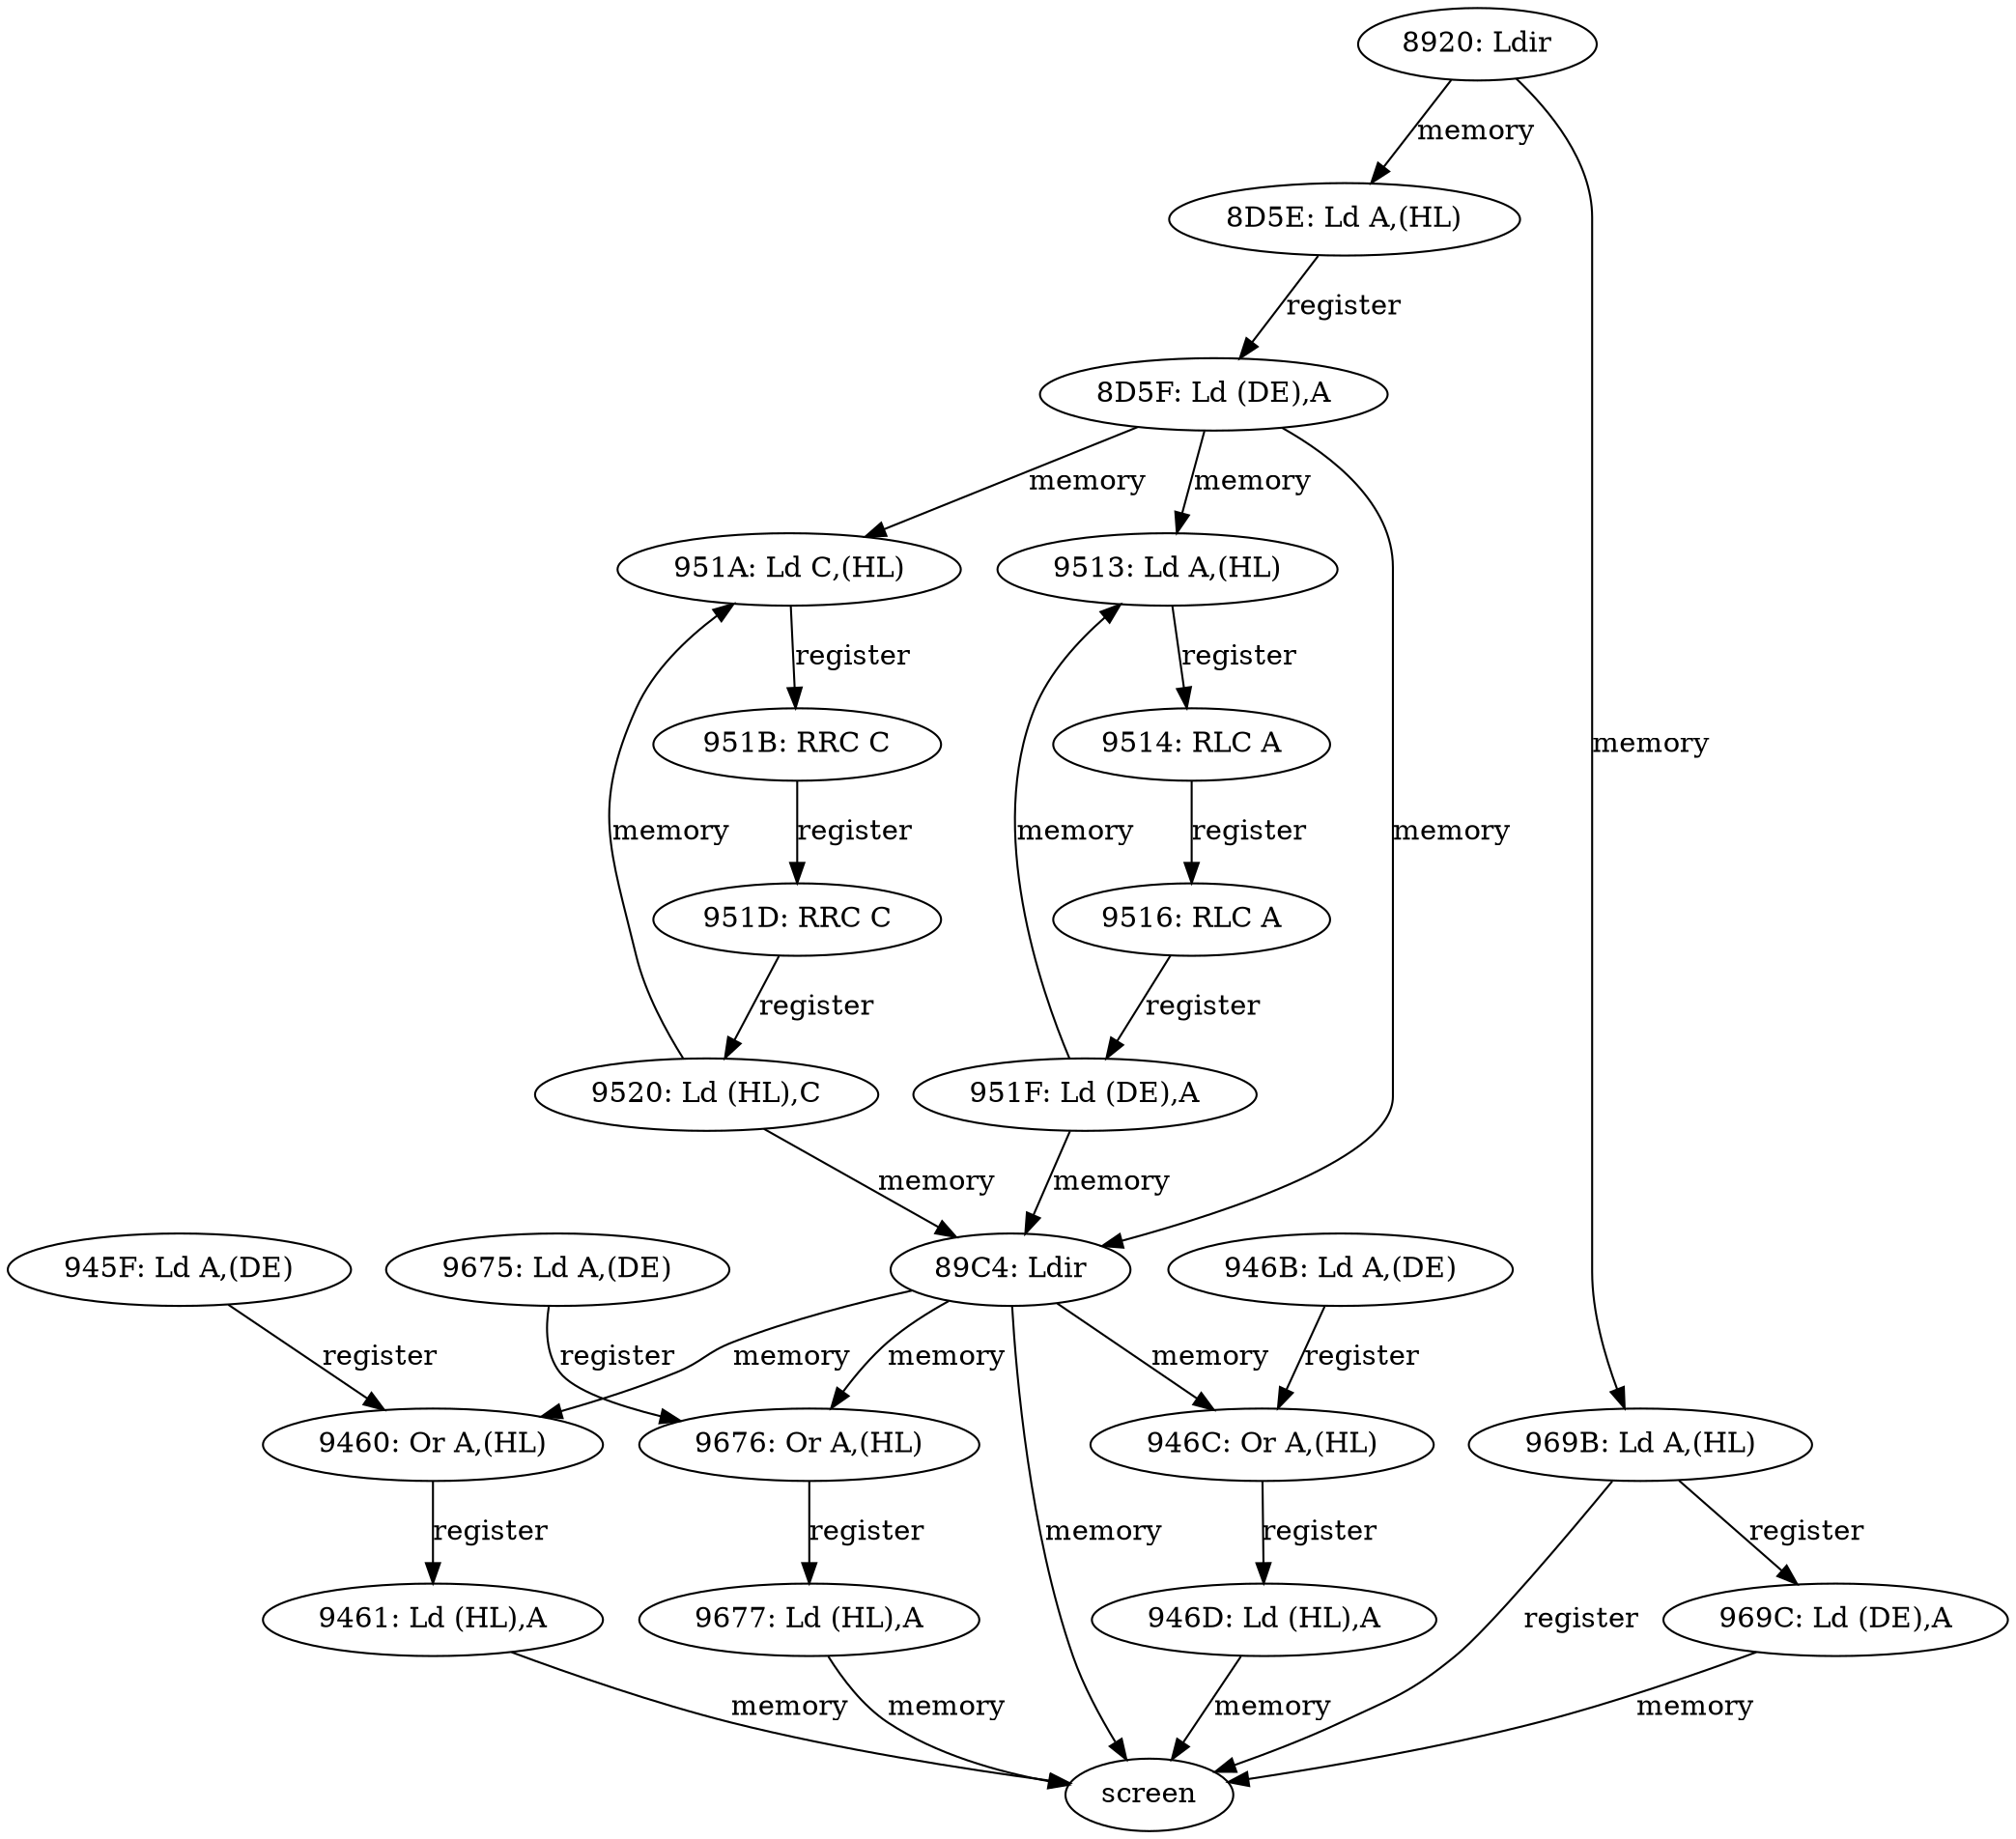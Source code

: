 strict digraph G {
  1 [ label="8920: Ldir" ];
  2 [ label="8D5E: Ld A,(HL)" ];
  3 [ label="8D5F: Ld (DE),A" ];
  4 [ label="89C4: Ldir" ];
  5 [ label="screen" ];
  6 [ label="9676: Or A,(HL)" ];
  7 [ label="9675: Ld A,(DE)" ];
  8 [ label="9677: Ld (HL),A" ];
  9 [ label="969B: Ld A,(HL)" ];
  10 [ label="969C: Ld (DE),A" ];
  11 [ label="951A: Ld C,(HL)" ];
  12 [ label="951B: RRC C" ];
  13 [ label="951D: RRC C" ];
  14 [ label="9520: Ld (HL),C" ];
  15 [ label="9513: Ld A,(HL)" ];
  16 [ label="9514: RLC A" ];
  17 [ label="9516: RLC A" ];
  18 [ label="951F: Ld (DE),A" ];
  19 [ label="9460: Or A,(HL)" ];
  20 [ label="945F: Ld A,(DE)" ];
  21 [ label="9461: Ld (HL),A" ];
  22 [ label="946C: Or A,(HL)" ];
  23 [ label="946B: Ld A,(DE)" ];
  24 [ label="946D: Ld (HL),A" ];
  1 -> 2 [ label="memory" ];
  2 -> 3 [ label="register" ];
  3 -> 4 [ label="memory" ];
  4 -> 5 [ label="memory" ];
  4 -> 6 [ label="memory" ];
  7 -> 6 [ label="register" ];
  6 -> 8 [ label="register" ];
  8 -> 5 [ label="memory" ];
  1 -> 9 [ label="memory" ];
  9 -> 10 [ label="register" ];
  10 -> 5 [ label="memory" ];
  3 -> 11 [ label="memory" ];
  11 -> 12 [ label="register" ];
  12 -> 13 [ label="register" ];
  13 -> 14 [ label="register" ];
  14 -> 11 [ label="memory" ];
  14 -> 4 [ label="memory" ];
  3 -> 15 [ label="memory" ];
  15 -> 16 [ label="register" ];
  16 -> 17 [ label="register" ];
  17 -> 18 [ label="register" ];
  18 -> 15 [ label="memory" ];
  18 -> 4 [ label="memory" ];
  4 -> 19 [ label="memory" ];
  20 -> 19 [ label="register" ];
  19 -> 21 [ label="register" ];
  21 -> 5 [ label="memory" ];
  4 -> 22 [ label="memory" ];
  23 -> 22 [ label="register" ];
  22 -> 24 [ label="register" ];
  24 -> 5 [ label="memory" ];
  9 -> 5 [ label="register" ];
}
